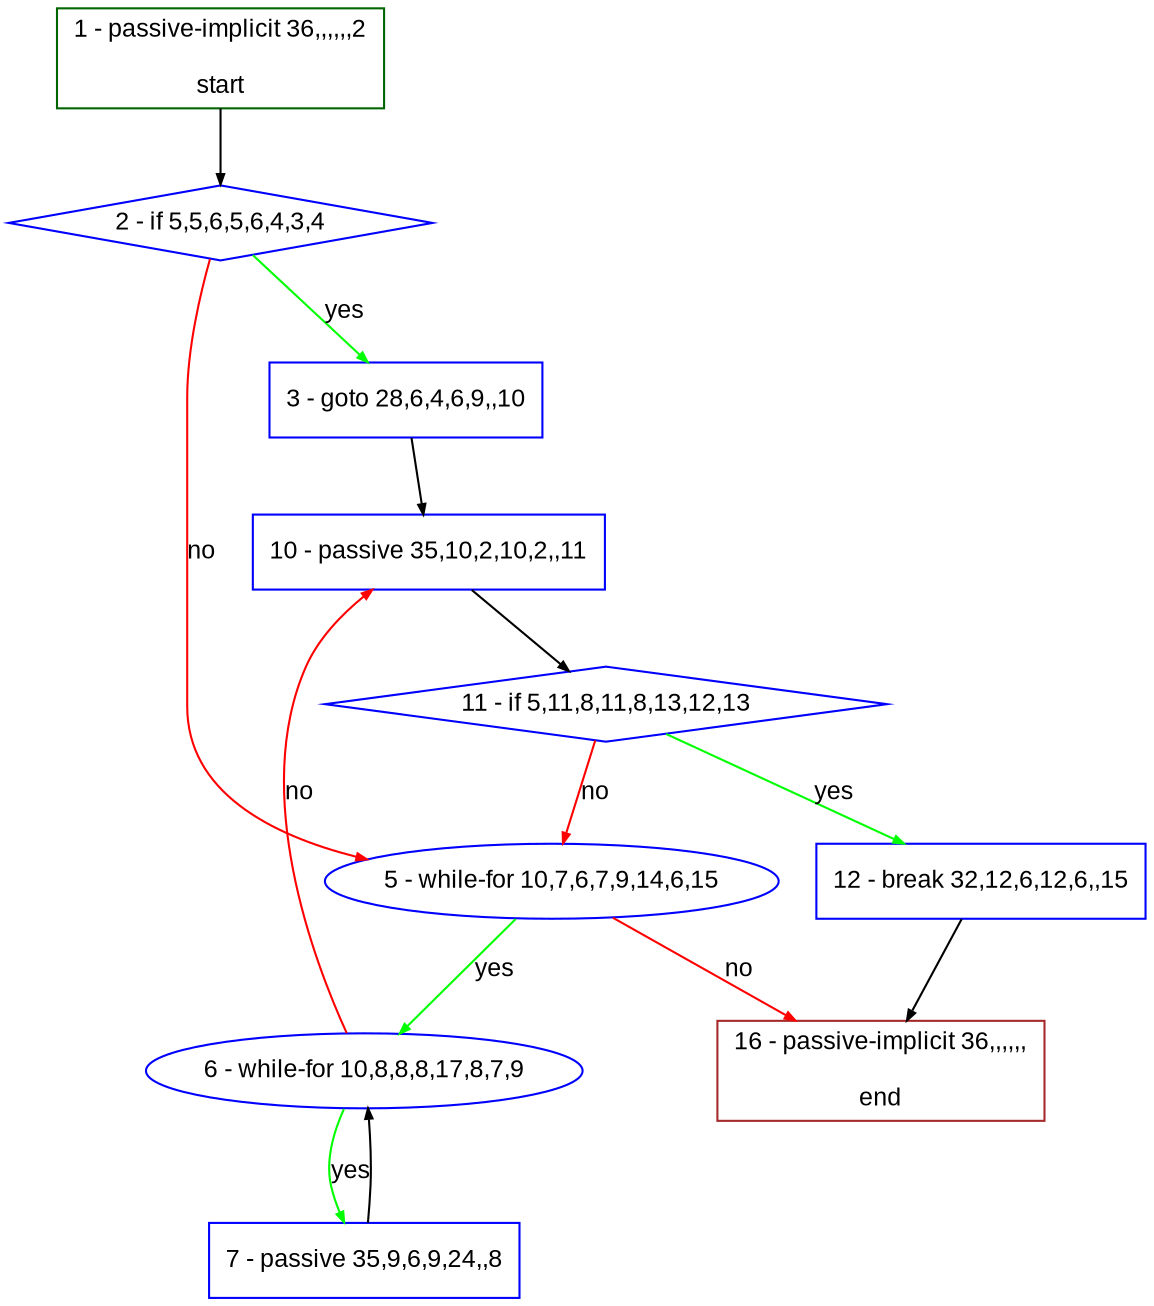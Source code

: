 digraph "" {
  graph [bgcolor="white", fillcolor="#FFFFCC", pack="true", packmode="clust", fontname="Arial", label="", fontsize="12", compound="true", style="rounded,filled"];
  node [node_initialized="no", fillcolor="white", fontname="Arial", label="", color="grey", fontsize="12", fixedsize="false", compound="true", shape="rectangle", style="filled"];
  edge [arrowtail="none", lhead="", fontcolor="black", fontname="Arial", label="", color="black", fontsize="12", arrowhead="normal", arrowsize="0.5", compound="true", ltail="", dir="forward"];
  __N1 [fillcolor="#ffffff", label="2 - if 5,5,6,5,6,4,3,4", color="#0000ff", shape="diamond", style="filled"];
  __N2 [fillcolor="#ffffff", label="1 - passive-implicit 36,,,,,,2\n\nstart", color="#006400", shape="box", style="filled"];
  __N3 [fillcolor="#ffffff", label="3 - goto 28,6,4,6,9,,10", color="#0000ff", shape="box", style="filled"];
  __N4 [fillcolor="#ffffff", label="5 - while-for 10,7,6,7,9,14,6,15", color="#0000ff", shape="oval", style="filled"];
  __N5 [fillcolor="#ffffff", label="10 - passive 35,10,2,10,2,,11", color="#0000ff", shape="box", style="filled"];
  __N6 [fillcolor="#ffffff", label="6 - while-for 10,8,8,8,17,8,7,9", color="#0000ff", shape="oval", style="filled"];
  __N7 [fillcolor="#ffffff", label="16 - passive-implicit 36,,,,,,\n\nend", color="#a52a2a", shape="box", style="filled"];
  __N8 [fillcolor="#ffffff", label="7 - passive 35,9,6,9,24,,8", color="#0000ff", shape="box", style="filled"];
  __N9 [fillcolor="#ffffff", label="11 - if 5,11,8,11,8,13,12,13", color="#0000ff", shape="diamond", style="filled"];
  __N10 [fillcolor="#ffffff", label="12 - break 32,12,6,12,6,,15", color="#0000ff", shape="box", style="filled"];
  __N2 -> __N1 [arrowtail="none", color="#000000", label="", arrowhead="normal", dir="forward"];
  __N1 -> __N3 [arrowtail="none", color="#00ff00", label="yes", arrowhead="normal", dir="forward"];
  __N1 -> __N4 [arrowtail="none", color="#ff0000", label="no", arrowhead="normal", dir="forward"];
  __N3 -> __N5 [arrowtail="none", color="#000000", label="", arrowhead="normal", dir="forward"];
  __N4 -> __N6 [arrowtail="none", color="#00ff00", label="yes", arrowhead="normal", dir="forward"];
  __N4 -> __N7 [arrowtail="none", color="#ff0000", label="no", arrowhead="normal", dir="forward"];
  __N6 -> __N8 [arrowtail="none", color="#00ff00", label="yes", arrowhead="normal", dir="forward"];
  __N8 -> __N6 [arrowtail="none", color="#000000", label="", arrowhead="normal", dir="forward"];
  __N6 -> __N5 [arrowtail="none", color="#ff0000", label="no", arrowhead="normal", dir="forward"];
  __N5 -> __N9 [arrowtail="none", color="#000000", label="", arrowhead="normal", dir="forward"];
  __N9 -> __N4 [arrowtail="none", color="#ff0000", label="no", arrowhead="normal", dir="forward"];
  __N9 -> __N10 [arrowtail="none", color="#00ff00", label="yes", arrowhead="normal", dir="forward"];
  __N10 -> __N7 [arrowtail="none", color="#000000", label="", arrowhead="normal", dir="forward"];
}

